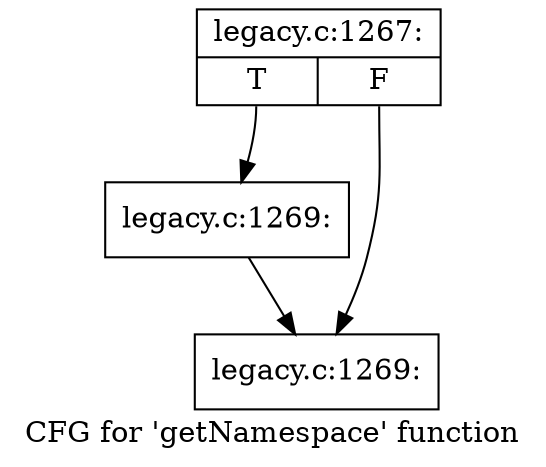 digraph "CFG for 'getNamespace' function" {
	label="CFG for 'getNamespace' function";

	Node0x4973e00 [shape=record,label="{legacy.c:1267:|{<s0>T|<s1>F}}"];
	Node0x4973e00:s0 -> Node0x4974750;
	Node0x4973e00:s1 -> Node0x49747a0;
	Node0x4974750 [shape=record,label="{legacy.c:1269:}"];
	Node0x4974750 -> Node0x49747a0;
	Node0x49747a0 [shape=record,label="{legacy.c:1269:}"];
}

